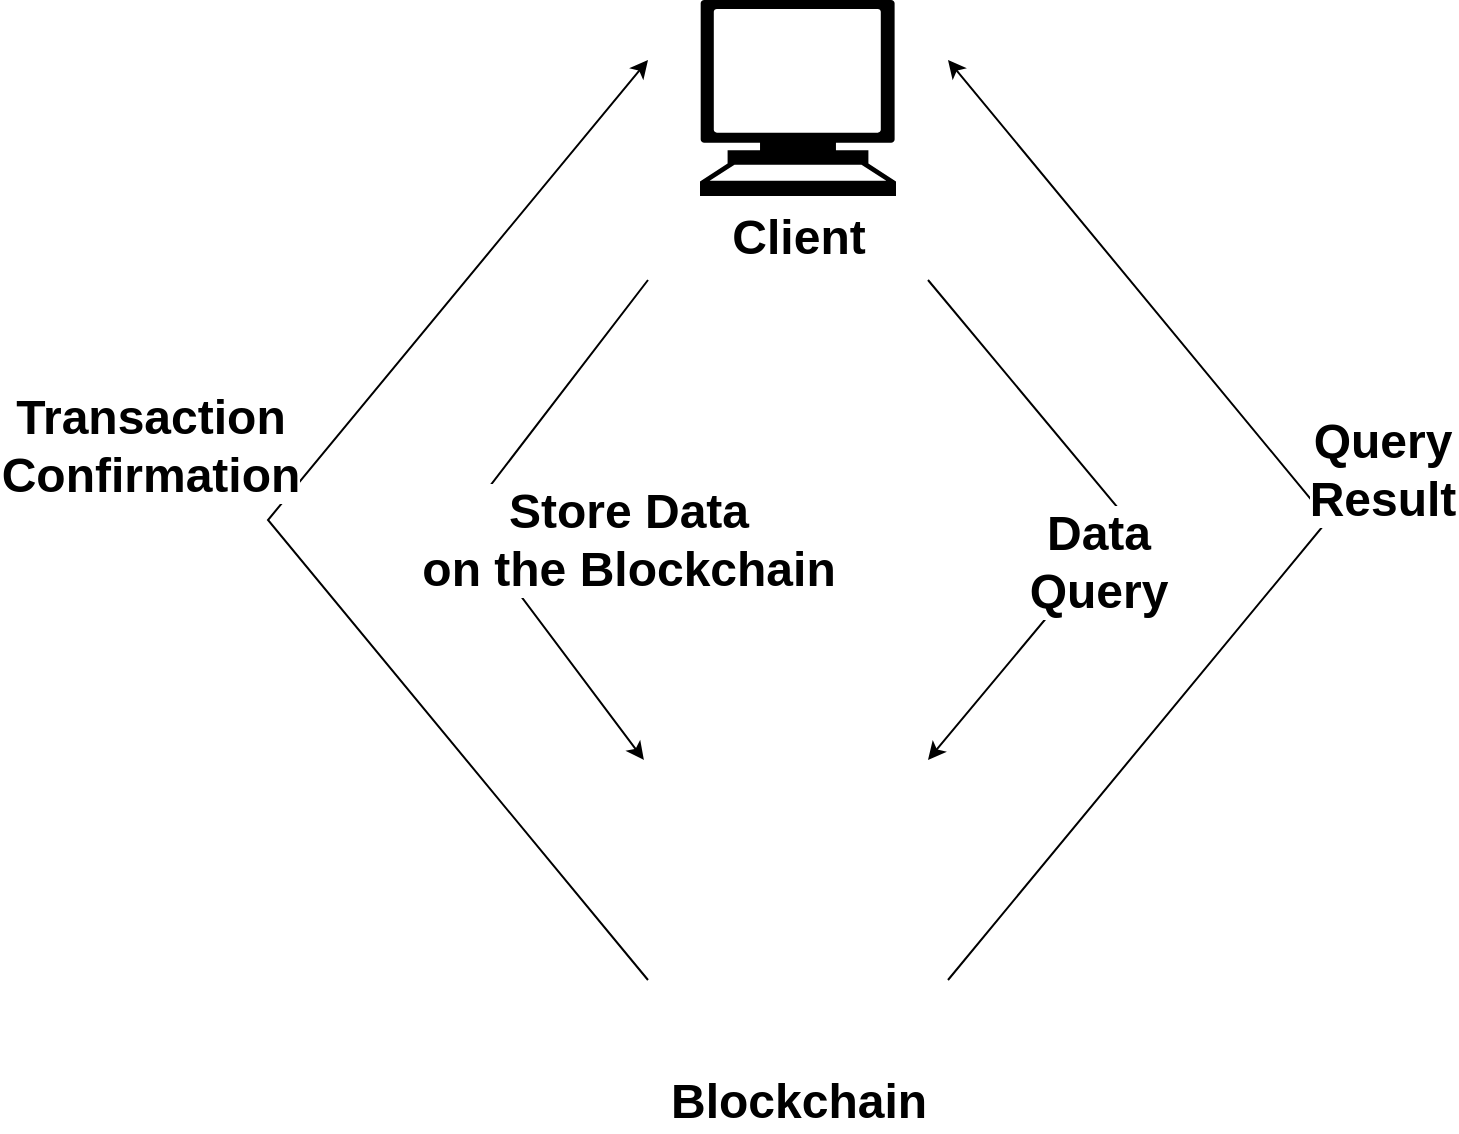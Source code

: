 <mxfile version="21.6.8" type="github">
  <diagram name="第 1 页" id="hKjsUNpYbOX7yVgXXxMw">
    <mxGraphModel dx="1873" dy="1108" grid="1" gridSize="10" guides="1" tooltips="1" connect="1" arrows="1" fold="1" page="1" pageScale="1" pageWidth="827" pageHeight="1169" math="0" shadow="0">
      <root>
        <mxCell id="0" />
        <mxCell id="1" parent="0" />
        <mxCell id="90S3NSIyCw6nQ_P8MRgn-1" value="&lt;font style=&quot;font-size: 24px;&quot;&gt;&lt;b&gt;Client&lt;/b&gt;&lt;/font&gt;" style="shape=mxgraph.signs.tech.computer;html=1;pointerEvents=1;fillColor=#000000;strokeColor=none;verticalLabelPosition=bottom;verticalAlign=top;align=center;" vertex="1" parent="1">
          <mxGeometry x="186" y="260" width="98" height="98" as="geometry" />
        </mxCell>
        <mxCell id="90S3NSIyCw6nQ_P8MRgn-4" value="&lt;font style=&quot;font-size: 24px;&quot;&gt;&lt;b&gt;Blockchain&lt;/b&gt;&lt;/font&gt;" style="shape=image;html=1;verticalAlign=top;verticalLabelPosition=bottom;labelBackgroundColor=#ffffff;imageAspect=0;aspect=fixed;image=https://cdn1.iconfinder.com/data/icons/cryptocurrency-blockchain-fintech-free/32/Cryptocurrency_blockchain_data-37-128.png" vertex="1" parent="1">
          <mxGeometry x="175" y="670" width="120" height="120" as="geometry" />
        </mxCell>
        <mxCell id="90S3NSIyCw6nQ_P8MRgn-5" value="" style="endArrow=classic;html=1;rounded=0;" edge="1" parent="1">
          <mxGeometry width="50" height="50" relative="1" as="geometry">
            <mxPoint x="160" y="400" as="sourcePoint" />
            <mxPoint x="157.95" y="640" as="targetPoint" />
            <Array as="points">
              <mxPoint x="67.95" y="520" />
            </Array>
          </mxGeometry>
        </mxCell>
        <mxCell id="90S3NSIyCw6nQ_P8MRgn-22" value="&lt;font style=&quot;font-size: 24px;&quot;&gt;&lt;b&gt;Store Data&lt;br&gt;on the Blockchain&lt;/b&gt;&lt;/font&gt;" style="edgeLabel;html=1;align=center;verticalAlign=middle;resizable=0;points=[];" vertex="1" connectable="0" parent="90S3NSIyCw6nQ_P8MRgn-5">
          <mxGeometry x="0.15" y="-1" relative="1" as="geometry">
            <mxPoint x="70" y="-8" as="offset" />
          </mxGeometry>
        </mxCell>
        <mxCell id="90S3NSIyCw6nQ_P8MRgn-9" value="" style="endArrow=classic;html=1;rounded=0;" edge="1" parent="1">
          <mxGeometry width="50" height="50" relative="1" as="geometry">
            <mxPoint x="160" y="750" as="sourcePoint" />
            <mxPoint x="160" y="290" as="targetPoint" />
            <Array as="points">
              <mxPoint x="-30" y="520" />
            </Array>
          </mxGeometry>
        </mxCell>
        <mxCell id="90S3NSIyCw6nQ_P8MRgn-24" value="&lt;font style=&quot;font-size: 24px;&quot;&gt;&lt;b&gt;Transaction&lt;br&gt;Confirmation&lt;/b&gt;&lt;/font&gt;" style="edgeLabel;html=1;align=center;verticalAlign=middle;resizable=0;points=[];" vertex="1" connectable="0" parent="90S3NSIyCw6nQ_P8MRgn-9">
          <mxGeometry x="-0.125" y="3" relative="1" as="geometry">
            <mxPoint x="-81" y="-68" as="offset" />
          </mxGeometry>
        </mxCell>
        <mxCell id="90S3NSIyCw6nQ_P8MRgn-11" value="" style="endArrow=classic;html=1;rounded=0;" edge="1" parent="1">
          <mxGeometry width="50" height="50" relative="1" as="geometry">
            <mxPoint x="300" y="400" as="sourcePoint" />
            <mxPoint x="300" y="640" as="targetPoint" />
            <Array as="points">
              <mxPoint x="400" y="520" />
            </Array>
          </mxGeometry>
        </mxCell>
        <mxCell id="90S3NSIyCw6nQ_P8MRgn-25" value="&lt;font style=&quot;font-size: 24px;&quot;&gt;&lt;b&gt;Data&lt;br&gt;Query&lt;/b&gt;&lt;/font&gt;" style="edgeLabel;html=1;align=center;verticalAlign=middle;resizable=0;points=[];" vertex="1" connectable="0" parent="90S3NSIyCw6nQ_P8MRgn-11">
          <mxGeometry x="0.165" y="2" relative="1" as="geometry">
            <mxPoint as="offset" />
          </mxGeometry>
        </mxCell>
        <mxCell id="90S3NSIyCw6nQ_P8MRgn-13" value="" style="endArrow=classic;html=1;rounded=0;" edge="1" parent="1">
          <mxGeometry width="50" height="50" relative="1" as="geometry">
            <mxPoint x="310" y="750" as="sourcePoint" />
            <mxPoint x="310" y="290" as="targetPoint" />
            <Array as="points">
              <mxPoint x="500" y="520" />
            </Array>
          </mxGeometry>
        </mxCell>
        <mxCell id="90S3NSIyCw6nQ_P8MRgn-26" value="&lt;b&gt;&lt;font style=&quot;font-size: 24px;&quot;&gt;Query&lt;br&gt;Result&lt;/font&gt;&lt;/b&gt;" style="edgeLabel;html=1;align=center;verticalAlign=middle;resizable=0;points=[];" vertex="1" connectable="0" parent="90S3NSIyCw6nQ_P8MRgn-13">
          <mxGeometry x="-0.173" relative="1" as="geometry">
            <mxPoint x="60" y="-65" as="offset" />
          </mxGeometry>
        </mxCell>
      </root>
    </mxGraphModel>
  </diagram>
</mxfile>
